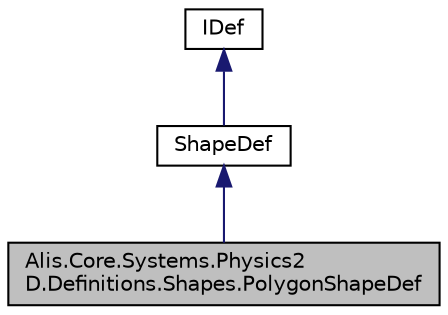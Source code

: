 digraph "Alis.Core.Systems.Physics2D.Definitions.Shapes.PolygonShapeDef"
{
 // LATEX_PDF_SIZE
  edge [fontname="Helvetica",fontsize="10",labelfontname="Helvetica",labelfontsize="10"];
  node [fontname="Helvetica",fontsize="10",shape=record];
  Node1 [label="Alis.Core.Systems.Physics2\lD.Definitions.Shapes.PolygonShapeDef",height=0.2,width=0.4,color="black", fillcolor="grey75", style="filled", fontcolor="black",tooltip="The polygon shape def class"];
  Node2 -> Node1 [dir="back",color="midnightblue",fontsize="10",style="solid",fontname="Helvetica"];
  Node2 [label="ShapeDef",height=0.2,width=0.4,color="black", fillcolor="white", style="filled",URL="$class_alis_1_1_core_1_1_systems_1_1_physics2_d_1_1_definitions_1_1_shapes_1_1_shape_def.html",tooltip="The shape def class"];
  Node3 -> Node2 [dir="back",color="midnightblue",fontsize="10",style="solid",fontname="Helvetica"];
  Node3 [label="IDef",height=0.2,width=0.4,color="black", fillcolor="white", style="filled",URL="$interface_alis_1_1_core_1_1_systems_1_1_physics2_d_1_1_definitions_1_1_i_def.html",tooltip="The def interface"];
}
